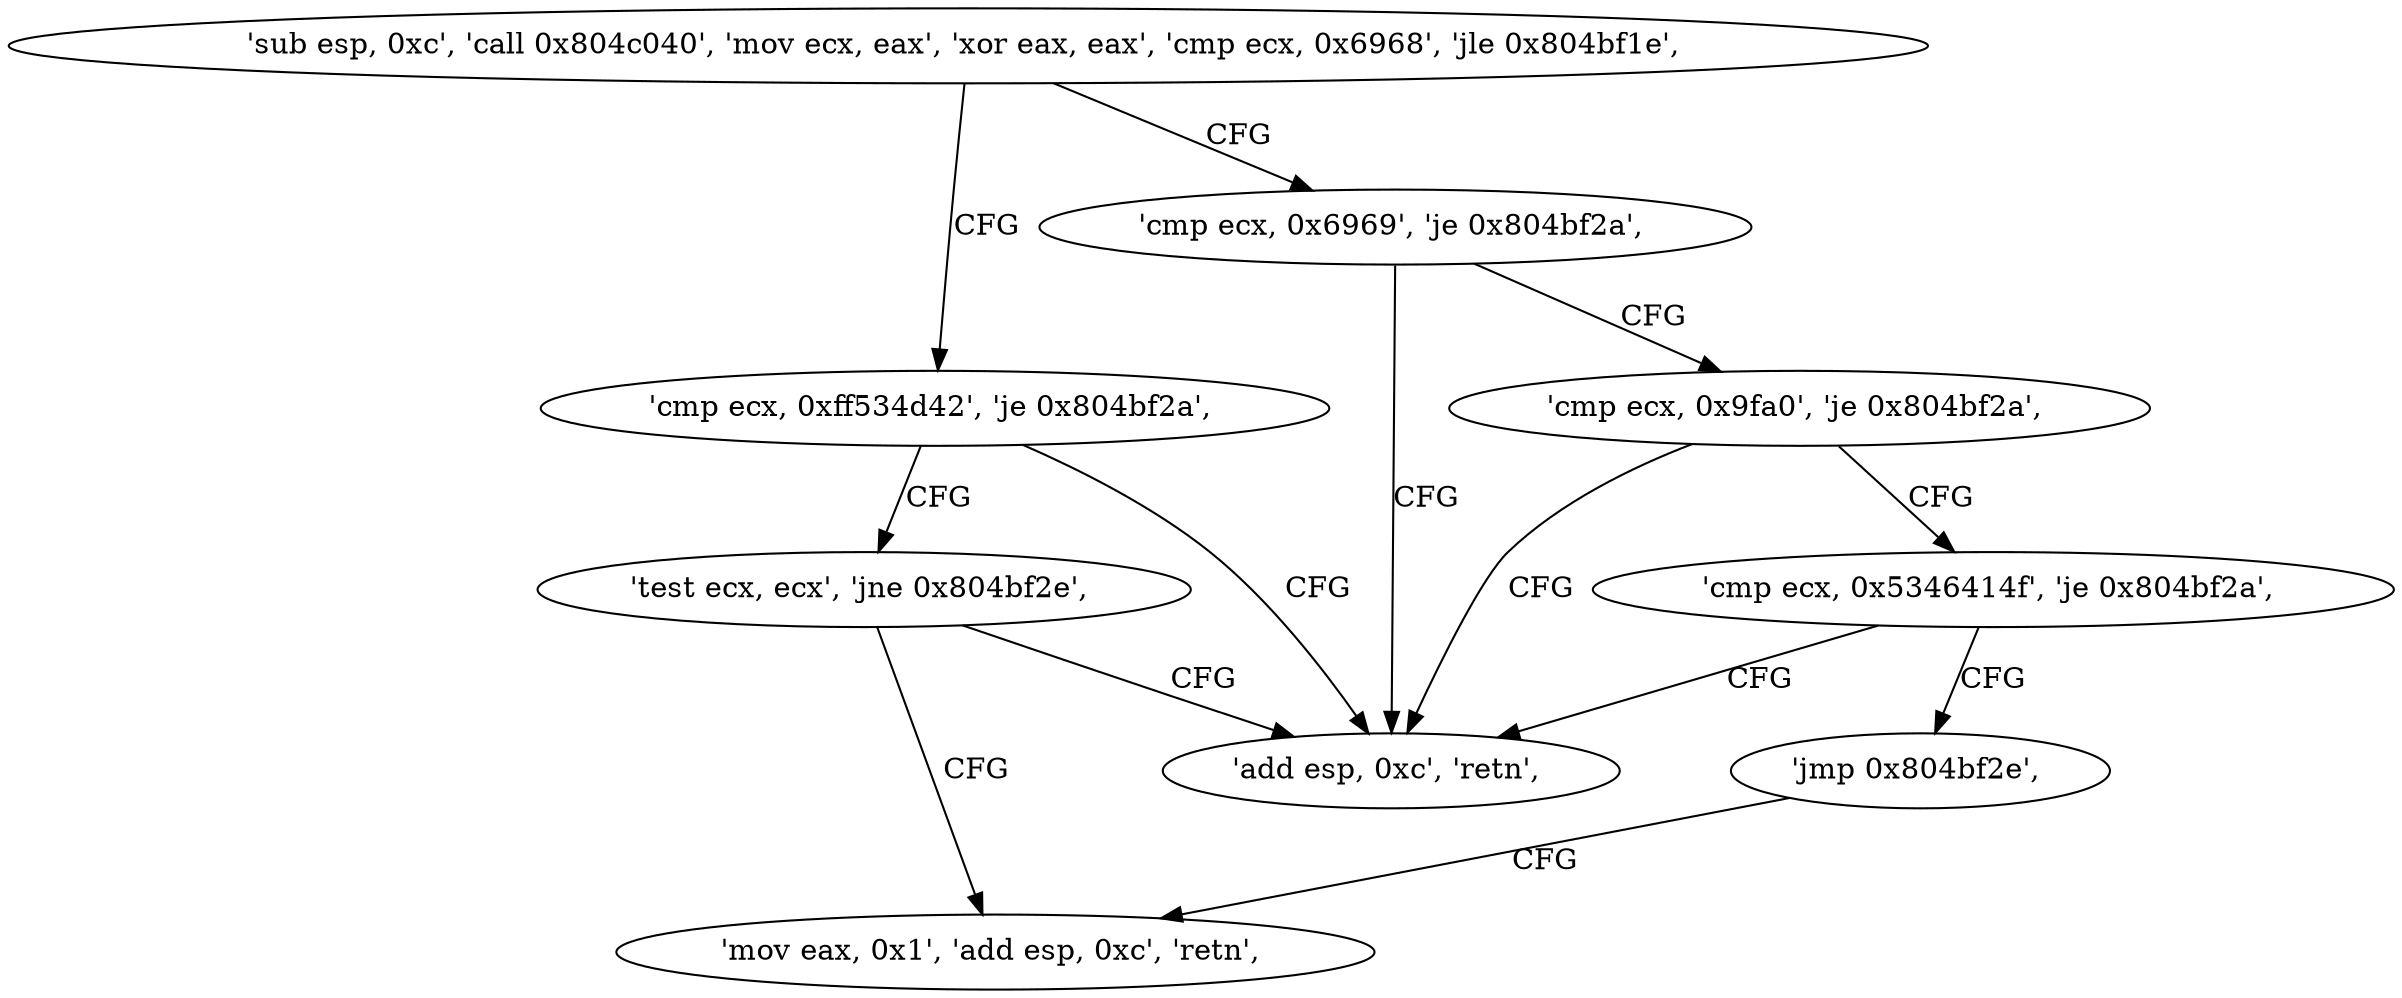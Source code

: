 digraph "func" {
"134528752" [label = "'sub esp, 0xc', 'call 0x804c040', 'mov ecx, eax', 'xor eax, eax', 'cmp ecx, 0x6968', 'jle 0x804bf1e', " ]
"134528798" [label = "'cmp ecx, 0xff534d42', 'je 0x804bf2a', " ]
"134528772" [label = "'cmp ecx, 0x6969', 'je 0x804bf2a', " ]
"134528810" [label = "'add esp, 0xc', 'retn', " ]
"134528806" [label = "'test ecx, ecx', 'jne 0x804bf2e', " ]
"134528780" [label = "'cmp ecx, 0x9fa0', 'je 0x804bf2a', " ]
"134528814" [label = "'mov eax, 0x1', 'add esp, 0xc', 'retn', " ]
"134528788" [label = "'cmp ecx, 0x5346414f', 'je 0x804bf2a', " ]
"134528796" [label = "'jmp 0x804bf2e', " ]
"134528752" -> "134528798" [ label = "CFG" ]
"134528752" -> "134528772" [ label = "CFG" ]
"134528798" -> "134528810" [ label = "CFG" ]
"134528798" -> "134528806" [ label = "CFG" ]
"134528772" -> "134528810" [ label = "CFG" ]
"134528772" -> "134528780" [ label = "CFG" ]
"134528806" -> "134528814" [ label = "CFG" ]
"134528806" -> "134528810" [ label = "CFG" ]
"134528780" -> "134528810" [ label = "CFG" ]
"134528780" -> "134528788" [ label = "CFG" ]
"134528788" -> "134528810" [ label = "CFG" ]
"134528788" -> "134528796" [ label = "CFG" ]
"134528796" -> "134528814" [ label = "CFG" ]
}
